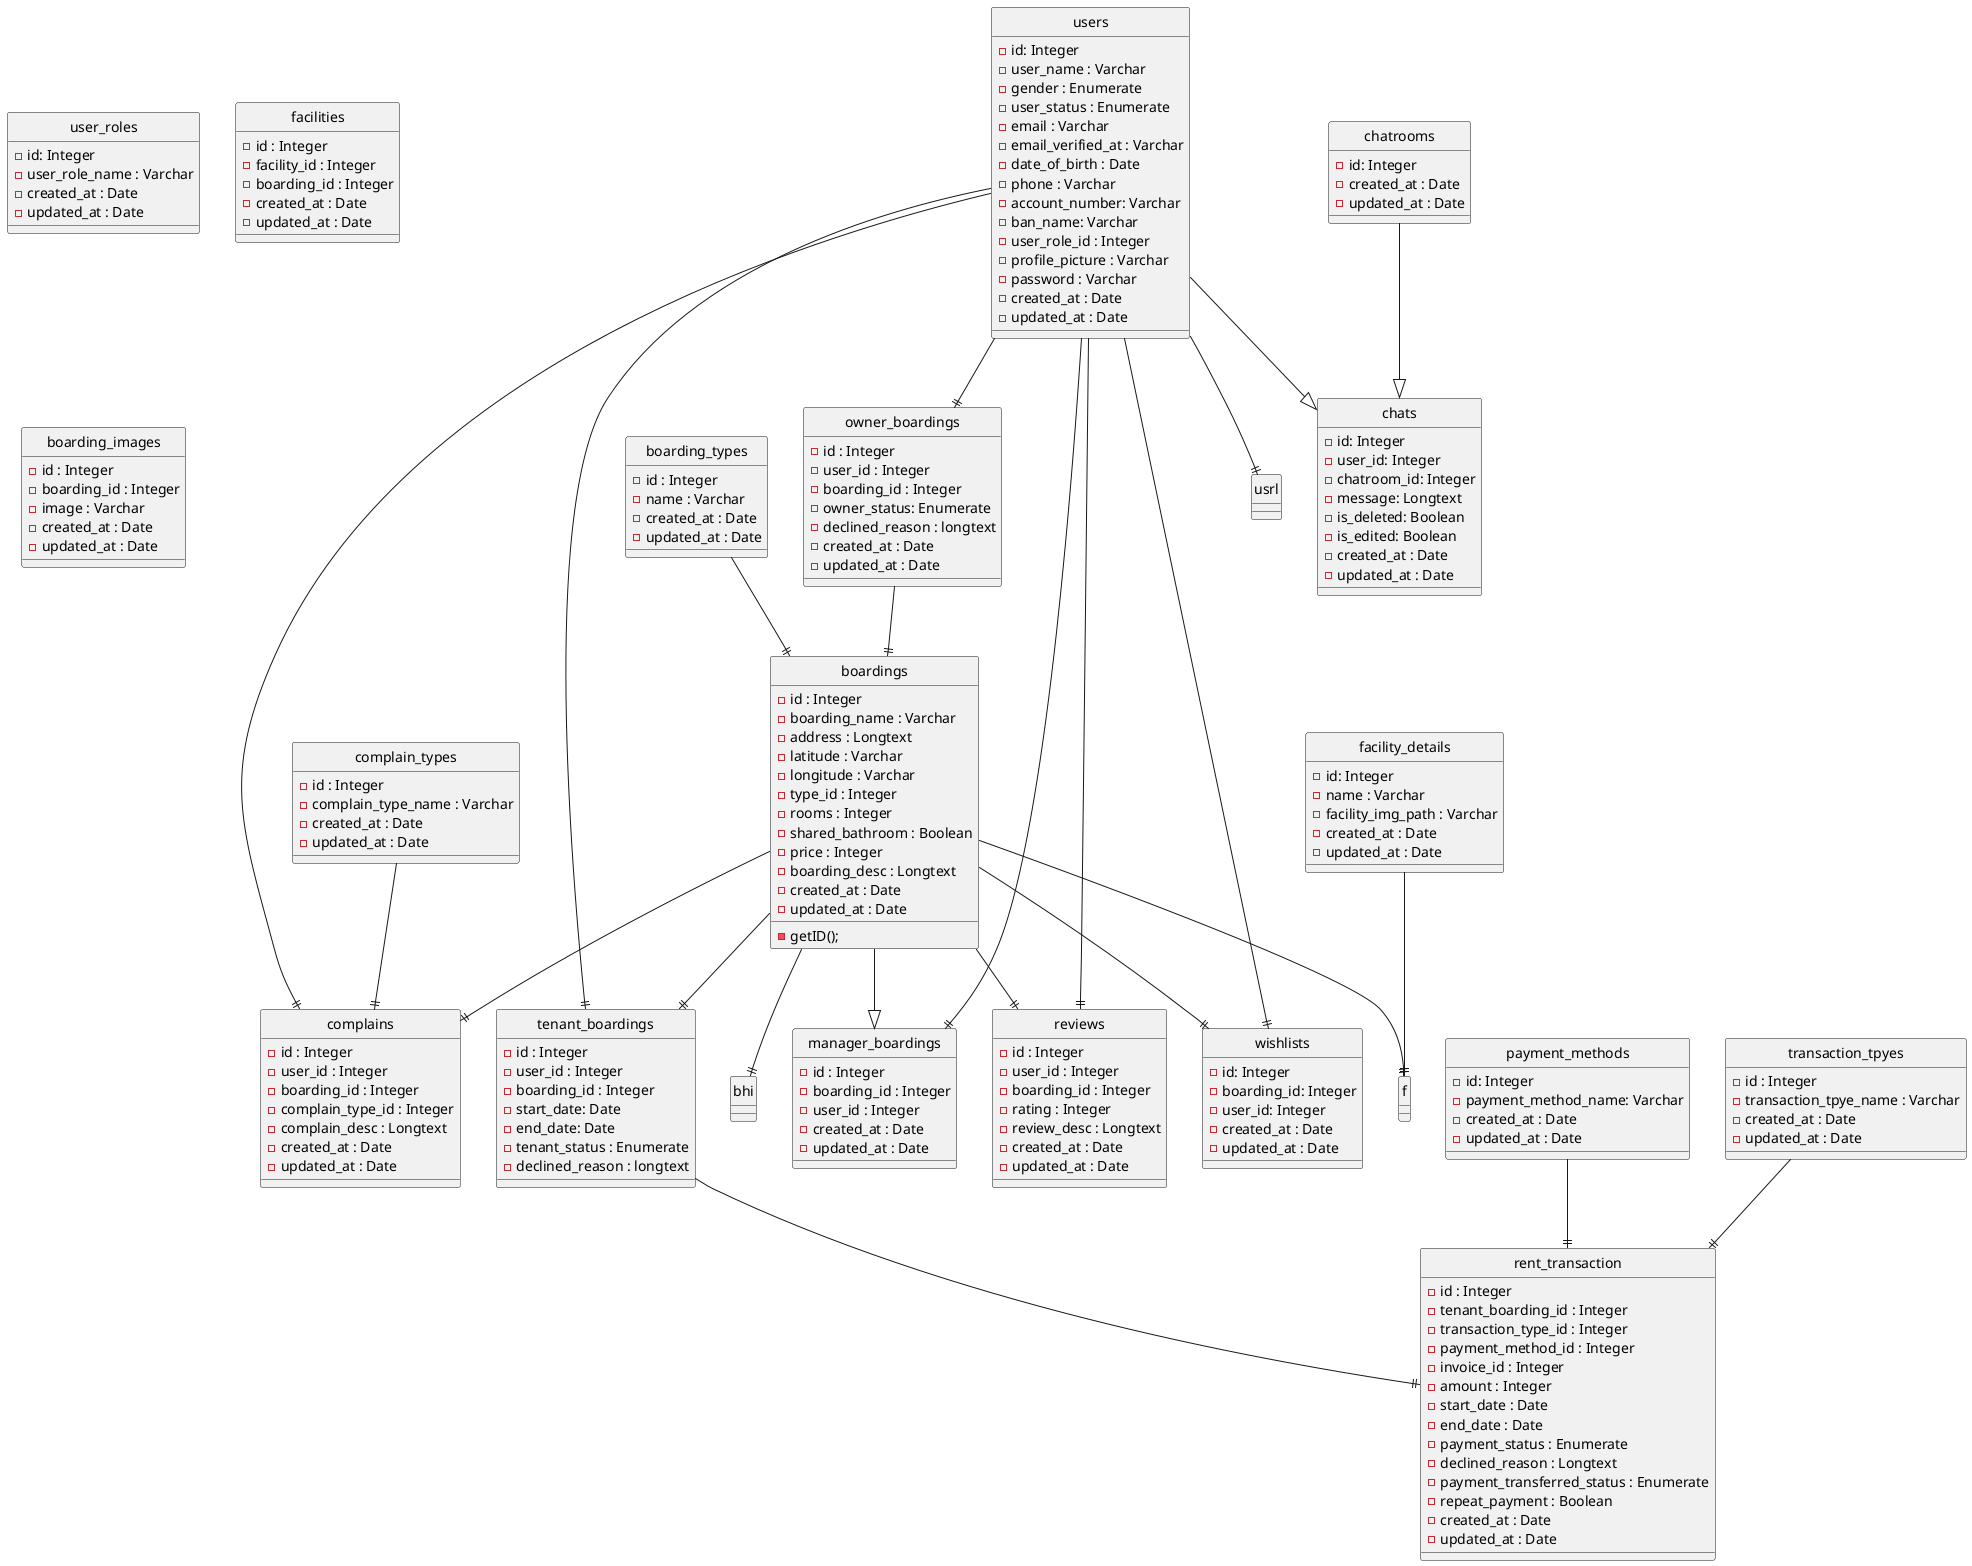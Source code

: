 @startuml
' hide the spot
hide circle

class users {
  - id: Integer
  - user_name : Varchar
  - gender : Enumerate
  - user_status : Enumerate
  - email : Varchar
  - email_verified_at : Varchar
  - date_of_birth : Date
  - phone : Varchar
  - account_number: Varchar
  - ban_name: Varchar
  - user_role_id : Integer
  - profile_picture : Varchar
  - password : Varchar
  - created_at : Date
  - updated_at : Date
}

class user_roles {
  - id: Integer
  - user_role_name : Varchar
  - created_at : Date
  - updated_at : Date
}

class boarding_types {
  - id : Integer
  - name : Varchar
  - created_at : Date
  - updated_at : Date
}

class boardings {
  - id : Integer
  - boarding_name : Varchar
  - address : Longtext
  - latitude : Varchar
  - longitude : Varchar
  - type_id : Integer
  - rooms : Integer
  - shared_bathroom : Boolean
  - price : Integer
  - boarding_desc : Longtext
  - created_at : Date
  - updated_at : Date
  -getID();
}

class tenant_boardings {
  - id : Integer
  - user_id : Integer
  - boarding_id : Integer
  - start_date: Date
  - end_date: Date
  - tenant_status : Enumerate
  - declined_reason : longtext
}

class facility_details {
  - id: Integer
  - name : Varchar
  - facility_img_path : Varchar
  - created_at : Date
  - updated_at : Date
}

class facilities {
  - id : Integer
  - facility_id : Integer
  - boarding_id : Integer
  - created_at : Date
  - updated_at : Date
}

class boarding_images {
  - id : Integer
  - boarding_id : Integer
  - image : Varchar
  - created_at : Date
  - updated_at : Date
}

class rent_transaction {
  - id : Integer
  - tenant_boarding_id : Integer
  - transaction_type_id : Integer 
  - payment_method_id : Integer
  - invoice_id : Integer
  - amount : Integer
  - start_date : Date
  - end_date : Date
  - payment_status : Enumerate
  - declined_reason : Longtext
  - payment_transferred_status : Enumerate
  - repeat_payment : Boolean
  - created_at : Date
  - updated_at : Date
}

class owner_boardings {
  - id : Integer
  - user_id : Integer
  - boarding_id : Integer
  - owner_status: Enumerate
  - declined_reason : longtext
  - created_at : Date
  - updated_at : Date
}

class manager_boardings {
  - id : Integer
  - boarding_id : Integer
  - user_id : Integer
  - created_at : Date
  - updated_at : Date
}

class complain_types {
  - id : Integer
  - complain_type_name : Varchar
  - created_at : Date
  - updated_at : Date
}

class reviews {
  - id : Integer
  - user_id : Integer
  - boarding_id : Integer
  - rating : Integer
  - review_desc : Longtext
  - created_at : Date
  - updated_at : Date
}

class complains {
  - id : Integer
  - user_id : Integer
  - boarding_id : Integer
  - complain_type_id : Integer
  - complain_desc : Longtext
  - created_at : Date
  - updated_at : Date
}

class wishlists {
  - id: Integer
  - boarding_id: Integer
  - user_id: Integer
  - created_at : Date
  - updated_at : Date
}

class payment_methods {
  - id: Integer
  - payment_method_name: Varchar
  - created_at : Date
  - updated_at : Date
}

class chats {
  - id: Integer
  - user_id: Integer
  - chatroom_id: Integer
  - message: Longtext
  - is_deleted: Boolean
  - is_edited: Boolean
  - created_at : Date
  - updated_at : Date
}

class chatrooms {
  - id: Integer
  - created_at : Date
  - updated_at : Date
}

class transaction_tpyes {
  - id : Integer
  - transaction_tpye_name : Varchar
  - created_at : Date
  - updated_at : Date
}

users --|| usrl
boardings --|| bhi
boardings --|| f
facility_details --|| f

users --|| tenant_boardings
boardings --|| tenant_boardings

tenant_boardings --|| rent_transaction
payment_methods --|| rent_transaction
transaction_tpyes --|| rent_transaction

users --|| owner_boardings
owner_boardings --|| boardings

users --|| manager_boardings
boardings --|> manager_boardings

users --|| reviews
boardings --|| reviews

users --|| complains
boardings --|| complains
complain_types --|| complains

boarding_types --|| boardings

users --|| wishlists
boardings --|| wishlists

users --|> chats
chatrooms --|> chats

@enduml
